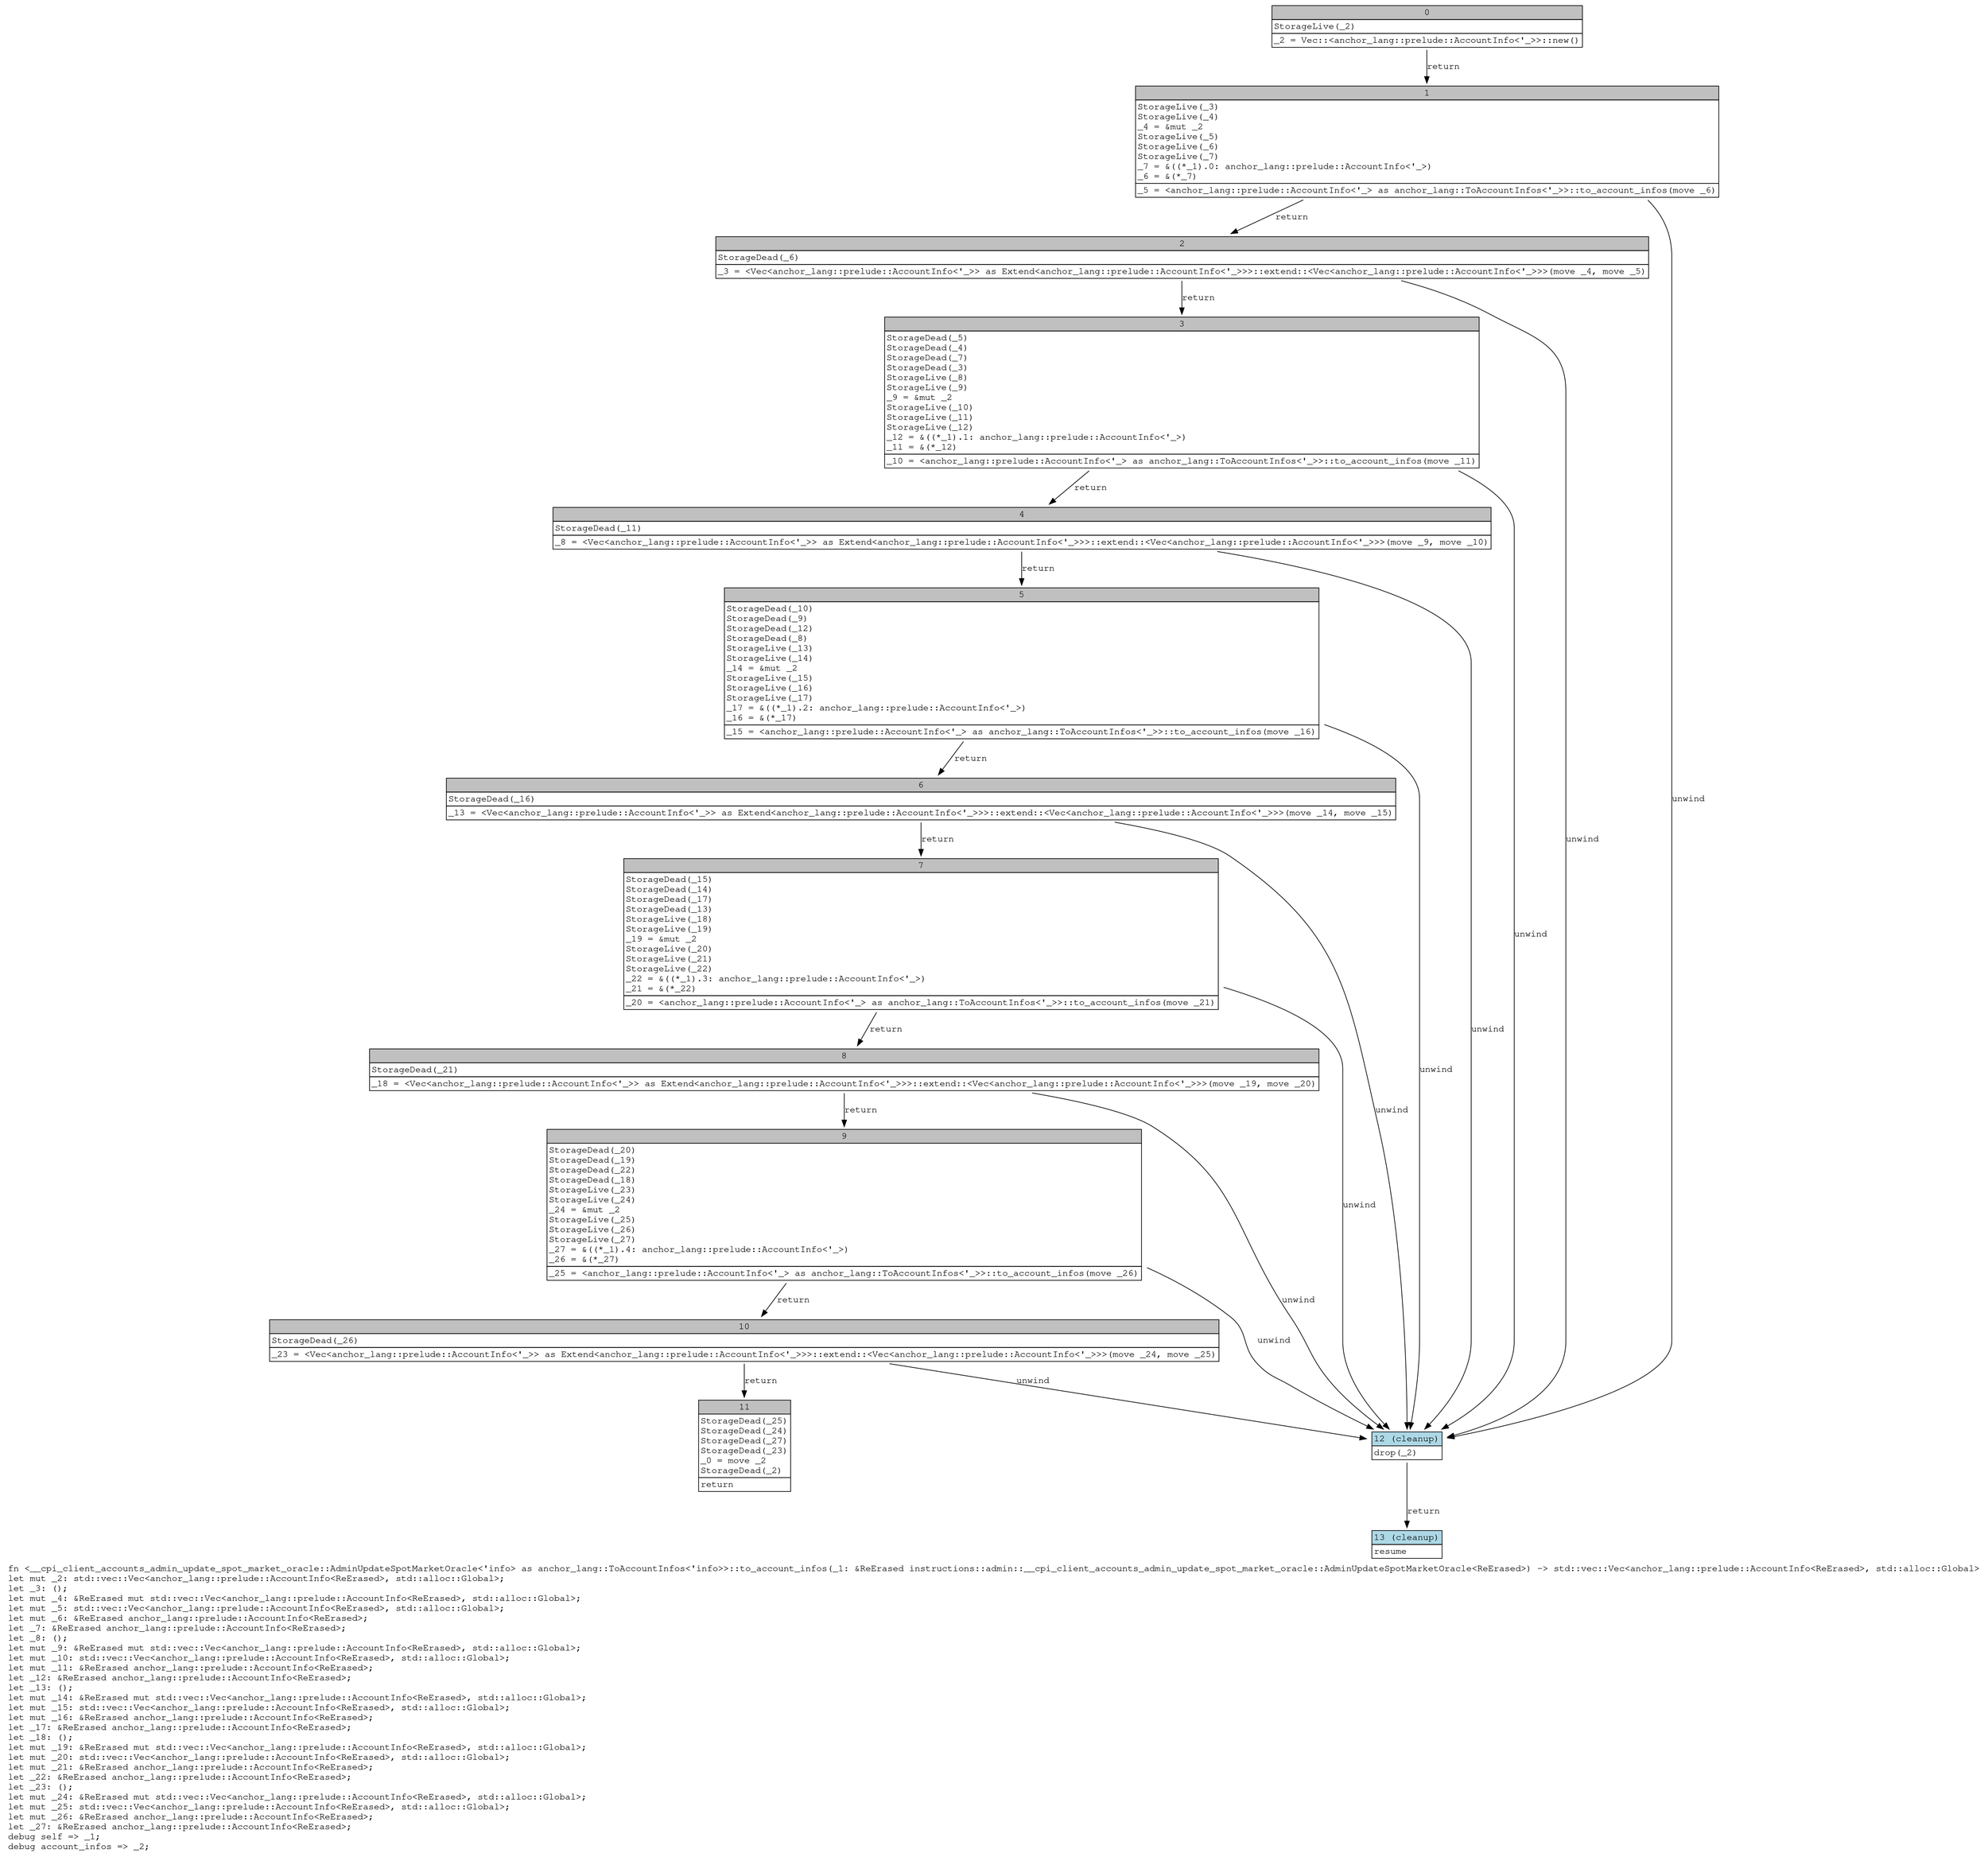digraph Mir_0_7251 {
    graph [fontname="Courier, monospace"];
    node [fontname="Courier, monospace"];
    edge [fontname="Courier, monospace"];
    label=<fn &lt;__cpi_client_accounts_admin_update_spot_market_oracle::AdminUpdateSpotMarketOracle&lt;'info&gt; as anchor_lang::ToAccountInfos&lt;'info&gt;&gt;::to_account_infos(_1: &amp;ReErased instructions::admin::__cpi_client_accounts_admin_update_spot_market_oracle::AdminUpdateSpotMarketOracle&lt;ReErased&gt;) -&gt; std::vec::Vec&lt;anchor_lang::prelude::AccountInfo&lt;ReErased&gt;, std::alloc::Global&gt;<br align="left"/>let mut _2: std::vec::Vec&lt;anchor_lang::prelude::AccountInfo&lt;ReErased&gt;, std::alloc::Global&gt;;<br align="left"/>let _3: ();<br align="left"/>let mut _4: &amp;ReErased mut std::vec::Vec&lt;anchor_lang::prelude::AccountInfo&lt;ReErased&gt;, std::alloc::Global&gt;;<br align="left"/>let mut _5: std::vec::Vec&lt;anchor_lang::prelude::AccountInfo&lt;ReErased&gt;, std::alloc::Global&gt;;<br align="left"/>let mut _6: &amp;ReErased anchor_lang::prelude::AccountInfo&lt;ReErased&gt;;<br align="left"/>let _7: &amp;ReErased anchor_lang::prelude::AccountInfo&lt;ReErased&gt;;<br align="left"/>let _8: ();<br align="left"/>let mut _9: &amp;ReErased mut std::vec::Vec&lt;anchor_lang::prelude::AccountInfo&lt;ReErased&gt;, std::alloc::Global&gt;;<br align="left"/>let mut _10: std::vec::Vec&lt;anchor_lang::prelude::AccountInfo&lt;ReErased&gt;, std::alloc::Global&gt;;<br align="left"/>let mut _11: &amp;ReErased anchor_lang::prelude::AccountInfo&lt;ReErased&gt;;<br align="left"/>let _12: &amp;ReErased anchor_lang::prelude::AccountInfo&lt;ReErased&gt;;<br align="left"/>let _13: ();<br align="left"/>let mut _14: &amp;ReErased mut std::vec::Vec&lt;anchor_lang::prelude::AccountInfo&lt;ReErased&gt;, std::alloc::Global&gt;;<br align="left"/>let mut _15: std::vec::Vec&lt;anchor_lang::prelude::AccountInfo&lt;ReErased&gt;, std::alloc::Global&gt;;<br align="left"/>let mut _16: &amp;ReErased anchor_lang::prelude::AccountInfo&lt;ReErased&gt;;<br align="left"/>let _17: &amp;ReErased anchor_lang::prelude::AccountInfo&lt;ReErased&gt;;<br align="left"/>let _18: ();<br align="left"/>let mut _19: &amp;ReErased mut std::vec::Vec&lt;anchor_lang::prelude::AccountInfo&lt;ReErased&gt;, std::alloc::Global&gt;;<br align="left"/>let mut _20: std::vec::Vec&lt;anchor_lang::prelude::AccountInfo&lt;ReErased&gt;, std::alloc::Global&gt;;<br align="left"/>let mut _21: &amp;ReErased anchor_lang::prelude::AccountInfo&lt;ReErased&gt;;<br align="left"/>let _22: &amp;ReErased anchor_lang::prelude::AccountInfo&lt;ReErased&gt;;<br align="left"/>let _23: ();<br align="left"/>let mut _24: &amp;ReErased mut std::vec::Vec&lt;anchor_lang::prelude::AccountInfo&lt;ReErased&gt;, std::alloc::Global&gt;;<br align="left"/>let mut _25: std::vec::Vec&lt;anchor_lang::prelude::AccountInfo&lt;ReErased&gt;, std::alloc::Global&gt;;<br align="left"/>let mut _26: &amp;ReErased anchor_lang::prelude::AccountInfo&lt;ReErased&gt;;<br align="left"/>let _27: &amp;ReErased anchor_lang::prelude::AccountInfo&lt;ReErased&gt;;<br align="left"/>debug self =&gt; _1;<br align="left"/>debug account_infos =&gt; _2;<br align="left"/>>;
    bb0__0_7251 [shape="none", label=<<table border="0" cellborder="1" cellspacing="0"><tr><td bgcolor="gray" align="center" colspan="1">0</td></tr><tr><td align="left" balign="left">StorageLive(_2)<br/></td></tr><tr><td align="left">_2 = Vec::&lt;anchor_lang::prelude::AccountInfo&lt;'_&gt;&gt;::new()</td></tr></table>>];
    bb1__0_7251 [shape="none", label=<<table border="0" cellborder="1" cellspacing="0"><tr><td bgcolor="gray" align="center" colspan="1">1</td></tr><tr><td align="left" balign="left">StorageLive(_3)<br/>StorageLive(_4)<br/>_4 = &amp;mut _2<br/>StorageLive(_5)<br/>StorageLive(_6)<br/>StorageLive(_7)<br/>_7 = &amp;((*_1).0: anchor_lang::prelude::AccountInfo&lt;'_&gt;)<br/>_6 = &amp;(*_7)<br/></td></tr><tr><td align="left">_5 = &lt;anchor_lang::prelude::AccountInfo&lt;'_&gt; as anchor_lang::ToAccountInfos&lt;'_&gt;&gt;::to_account_infos(move _6)</td></tr></table>>];
    bb2__0_7251 [shape="none", label=<<table border="0" cellborder="1" cellspacing="0"><tr><td bgcolor="gray" align="center" colspan="1">2</td></tr><tr><td align="left" balign="left">StorageDead(_6)<br/></td></tr><tr><td align="left">_3 = &lt;Vec&lt;anchor_lang::prelude::AccountInfo&lt;'_&gt;&gt; as Extend&lt;anchor_lang::prelude::AccountInfo&lt;'_&gt;&gt;&gt;::extend::&lt;Vec&lt;anchor_lang::prelude::AccountInfo&lt;'_&gt;&gt;&gt;(move _4, move _5)</td></tr></table>>];
    bb3__0_7251 [shape="none", label=<<table border="0" cellborder="1" cellspacing="0"><tr><td bgcolor="gray" align="center" colspan="1">3</td></tr><tr><td align="left" balign="left">StorageDead(_5)<br/>StorageDead(_4)<br/>StorageDead(_7)<br/>StorageDead(_3)<br/>StorageLive(_8)<br/>StorageLive(_9)<br/>_9 = &amp;mut _2<br/>StorageLive(_10)<br/>StorageLive(_11)<br/>StorageLive(_12)<br/>_12 = &amp;((*_1).1: anchor_lang::prelude::AccountInfo&lt;'_&gt;)<br/>_11 = &amp;(*_12)<br/></td></tr><tr><td align="left">_10 = &lt;anchor_lang::prelude::AccountInfo&lt;'_&gt; as anchor_lang::ToAccountInfos&lt;'_&gt;&gt;::to_account_infos(move _11)</td></tr></table>>];
    bb4__0_7251 [shape="none", label=<<table border="0" cellborder="1" cellspacing="0"><tr><td bgcolor="gray" align="center" colspan="1">4</td></tr><tr><td align="left" balign="left">StorageDead(_11)<br/></td></tr><tr><td align="left">_8 = &lt;Vec&lt;anchor_lang::prelude::AccountInfo&lt;'_&gt;&gt; as Extend&lt;anchor_lang::prelude::AccountInfo&lt;'_&gt;&gt;&gt;::extend::&lt;Vec&lt;anchor_lang::prelude::AccountInfo&lt;'_&gt;&gt;&gt;(move _9, move _10)</td></tr></table>>];
    bb5__0_7251 [shape="none", label=<<table border="0" cellborder="1" cellspacing="0"><tr><td bgcolor="gray" align="center" colspan="1">5</td></tr><tr><td align="left" balign="left">StorageDead(_10)<br/>StorageDead(_9)<br/>StorageDead(_12)<br/>StorageDead(_8)<br/>StorageLive(_13)<br/>StorageLive(_14)<br/>_14 = &amp;mut _2<br/>StorageLive(_15)<br/>StorageLive(_16)<br/>StorageLive(_17)<br/>_17 = &amp;((*_1).2: anchor_lang::prelude::AccountInfo&lt;'_&gt;)<br/>_16 = &amp;(*_17)<br/></td></tr><tr><td align="left">_15 = &lt;anchor_lang::prelude::AccountInfo&lt;'_&gt; as anchor_lang::ToAccountInfos&lt;'_&gt;&gt;::to_account_infos(move _16)</td></tr></table>>];
    bb6__0_7251 [shape="none", label=<<table border="0" cellborder="1" cellspacing="0"><tr><td bgcolor="gray" align="center" colspan="1">6</td></tr><tr><td align="left" balign="left">StorageDead(_16)<br/></td></tr><tr><td align="left">_13 = &lt;Vec&lt;anchor_lang::prelude::AccountInfo&lt;'_&gt;&gt; as Extend&lt;anchor_lang::prelude::AccountInfo&lt;'_&gt;&gt;&gt;::extend::&lt;Vec&lt;anchor_lang::prelude::AccountInfo&lt;'_&gt;&gt;&gt;(move _14, move _15)</td></tr></table>>];
    bb7__0_7251 [shape="none", label=<<table border="0" cellborder="1" cellspacing="0"><tr><td bgcolor="gray" align="center" colspan="1">7</td></tr><tr><td align="left" balign="left">StorageDead(_15)<br/>StorageDead(_14)<br/>StorageDead(_17)<br/>StorageDead(_13)<br/>StorageLive(_18)<br/>StorageLive(_19)<br/>_19 = &amp;mut _2<br/>StorageLive(_20)<br/>StorageLive(_21)<br/>StorageLive(_22)<br/>_22 = &amp;((*_1).3: anchor_lang::prelude::AccountInfo&lt;'_&gt;)<br/>_21 = &amp;(*_22)<br/></td></tr><tr><td align="left">_20 = &lt;anchor_lang::prelude::AccountInfo&lt;'_&gt; as anchor_lang::ToAccountInfos&lt;'_&gt;&gt;::to_account_infos(move _21)</td></tr></table>>];
    bb8__0_7251 [shape="none", label=<<table border="0" cellborder="1" cellspacing="0"><tr><td bgcolor="gray" align="center" colspan="1">8</td></tr><tr><td align="left" balign="left">StorageDead(_21)<br/></td></tr><tr><td align="left">_18 = &lt;Vec&lt;anchor_lang::prelude::AccountInfo&lt;'_&gt;&gt; as Extend&lt;anchor_lang::prelude::AccountInfo&lt;'_&gt;&gt;&gt;::extend::&lt;Vec&lt;anchor_lang::prelude::AccountInfo&lt;'_&gt;&gt;&gt;(move _19, move _20)</td></tr></table>>];
    bb9__0_7251 [shape="none", label=<<table border="0" cellborder="1" cellspacing="0"><tr><td bgcolor="gray" align="center" colspan="1">9</td></tr><tr><td align="left" balign="left">StorageDead(_20)<br/>StorageDead(_19)<br/>StorageDead(_22)<br/>StorageDead(_18)<br/>StorageLive(_23)<br/>StorageLive(_24)<br/>_24 = &amp;mut _2<br/>StorageLive(_25)<br/>StorageLive(_26)<br/>StorageLive(_27)<br/>_27 = &amp;((*_1).4: anchor_lang::prelude::AccountInfo&lt;'_&gt;)<br/>_26 = &amp;(*_27)<br/></td></tr><tr><td align="left">_25 = &lt;anchor_lang::prelude::AccountInfo&lt;'_&gt; as anchor_lang::ToAccountInfos&lt;'_&gt;&gt;::to_account_infos(move _26)</td></tr></table>>];
    bb10__0_7251 [shape="none", label=<<table border="0" cellborder="1" cellspacing="0"><tr><td bgcolor="gray" align="center" colspan="1">10</td></tr><tr><td align="left" balign="left">StorageDead(_26)<br/></td></tr><tr><td align="left">_23 = &lt;Vec&lt;anchor_lang::prelude::AccountInfo&lt;'_&gt;&gt; as Extend&lt;anchor_lang::prelude::AccountInfo&lt;'_&gt;&gt;&gt;::extend::&lt;Vec&lt;anchor_lang::prelude::AccountInfo&lt;'_&gt;&gt;&gt;(move _24, move _25)</td></tr></table>>];
    bb11__0_7251 [shape="none", label=<<table border="0" cellborder="1" cellspacing="0"><tr><td bgcolor="gray" align="center" colspan="1">11</td></tr><tr><td align="left" balign="left">StorageDead(_25)<br/>StorageDead(_24)<br/>StorageDead(_27)<br/>StorageDead(_23)<br/>_0 = move _2<br/>StorageDead(_2)<br/></td></tr><tr><td align="left">return</td></tr></table>>];
    bb12__0_7251 [shape="none", label=<<table border="0" cellborder="1" cellspacing="0"><tr><td bgcolor="lightblue" align="center" colspan="1">12 (cleanup)</td></tr><tr><td align="left">drop(_2)</td></tr></table>>];
    bb13__0_7251 [shape="none", label=<<table border="0" cellborder="1" cellspacing="0"><tr><td bgcolor="lightblue" align="center" colspan="1">13 (cleanup)</td></tr><tr><td align="left">resume</td></tr></table>>];
    bb0__0_7251 -> bb1__0_7251 [label="return"];
    bb1__0_7251 -> bb2__0_7251 [label="return"];
    bb1__0_7251 -> bb12__0_7251 [label="unwind"];
    bb2__0_7251 -> bb3__0_7251 [label="return"];
    bb2__0_7251 -> bb12__0_7251 [label="unwind"];
    bb3__0_7251 -> bb4__0_7251 [label="return"];
    bb3__0_7251 -> bb12__0_7251 [label="unwind"];
    bb4__0_7251 -> bb5__0_7251 [label="return"];
    bb4__0_7251 -> bb12__0_7251 [label="unwind"];
    bb5__0_7251 -> bb6__0_7251 [label="return"];
    bb5__0_7251 -> bb12__0_7251 [label="unwind"];
    bb6__0_7251 -> bb7__0_7251 [label="return"];
    bb6__0_7251 -> bb12__0_7251 [label="unwind"];
    bb7__0_7251 -> bb8__0_7251 [label="return"];
    bb7__0_7251 -> bb12__0_7251 [label="unwind"];
    bb8__0_7251 -> bb9__0_7251 [label="return"];
    bb8__0_7251 -> bb12__0_7251 [label="unwind"];
    bb9__0_7251 -> bb10__0_7251 [label="return"];
    bb9__0_7251 -> bb12__0_7251 [label="unwind"];
    bb10__0_7251 -> bb11__0_7251 [label="return"];
    bb10__0_7251 -> bb12__0_7251 [label="unwind"];
    bb12__0_7251 -> bb13__0_7251 [label="return"];
}

